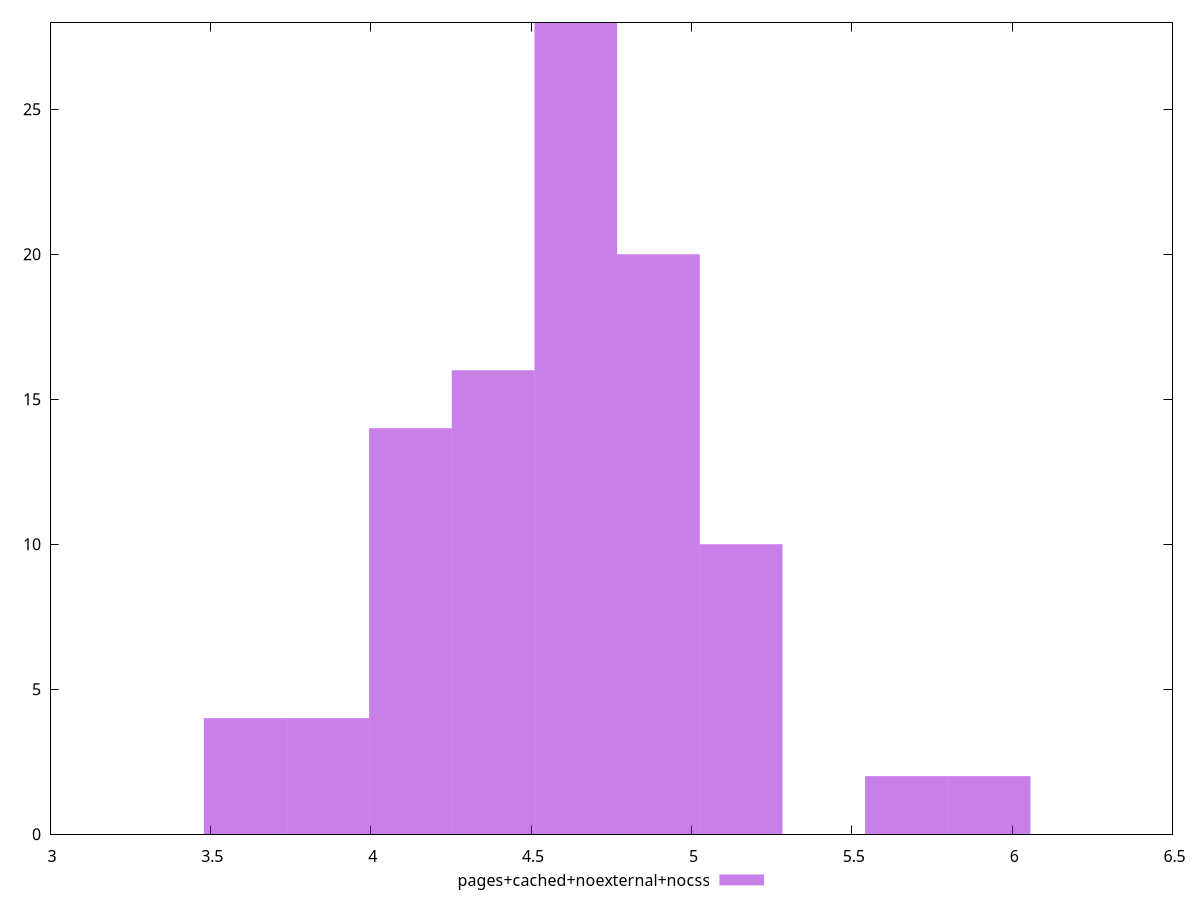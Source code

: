 $_pagesCachedNoexternalNocss <<EOF
4.639416665755563 28
4.897162036075317 20
4.1239259251160565 14
5.15490740639507 10
4.38167129543581 16
3.866180554796303 4
5.670398147034578 2
5.928143517354331 2
3.6084351844765497 4
EOF
set key outside below
set terminal pngcairo
set output "report_00006_2020-11-02T20-21-41.718Z/network-server-latency/pages+cached+noexternal+nocss//raw_hist.png"
set yrange [0:28]
set boxwidth 0.25774537031975353
set style fill transparent solid 0.5 noborder
plot $_pagesCachedNoexternalNocss title "pages+cached+noexternal+nocss" with boxes ,